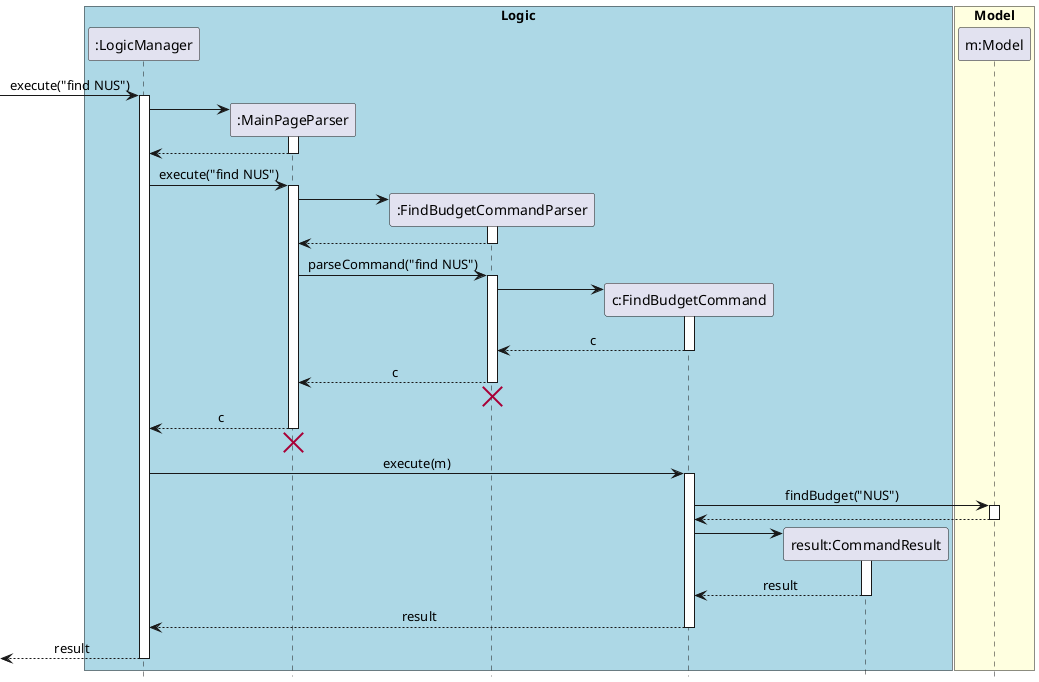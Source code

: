 @startuml
hide footbox
skinparam Sequence {
    MessageAlign center
}
box "Logic" #LightBlue
participant ":LogicManager" as LM
participant ":MainPageParser" as MPP
participant ":FindBudgetCommandParser" as FBCP
participant "c:FindBudgetCommand" as FBC
participant "result:CommandResult" as CR
end box

box "Model" #LightYellow
participant "m:Model" as M
end box

[-> LM : execute("find NUS")
activate LM
create MPP
LM -> MPP
activate MPP
LM <-- MPP
deactivate MPP

LM -> MPP : execute("find NUS")
activate MPP

create FBCP
MPP -> FBCP
activate FBCP
MPP <-- FBCP
deactivate FBCP

MPP -> FBCP : parseCommand("find NUS")
activate FBCP

create FBC
FBCP -> FBC
activate FBC
FBCP <-- FBC : c
deactivate FBC
MPP <-- FBCP : c
deactivate FBCP
FBCP -[hidden]-> MPP
destroy FBCP

LM <-- MPP : c
deactivate MPP
LM <-[hidden]- MPP
destroy MPP

LM -> FBC : execute(m)
activate FBC

FBC -> M : findBudget("NUS")
activate M
FBC <-- M
deactivate M

create CR
FBC -> CR
activate CR
FBC <-- CR : result
deactivate CR

LM <-- FBC : result
deactivate FBC
[<-- LM : result
deactivate LM
@enduml
